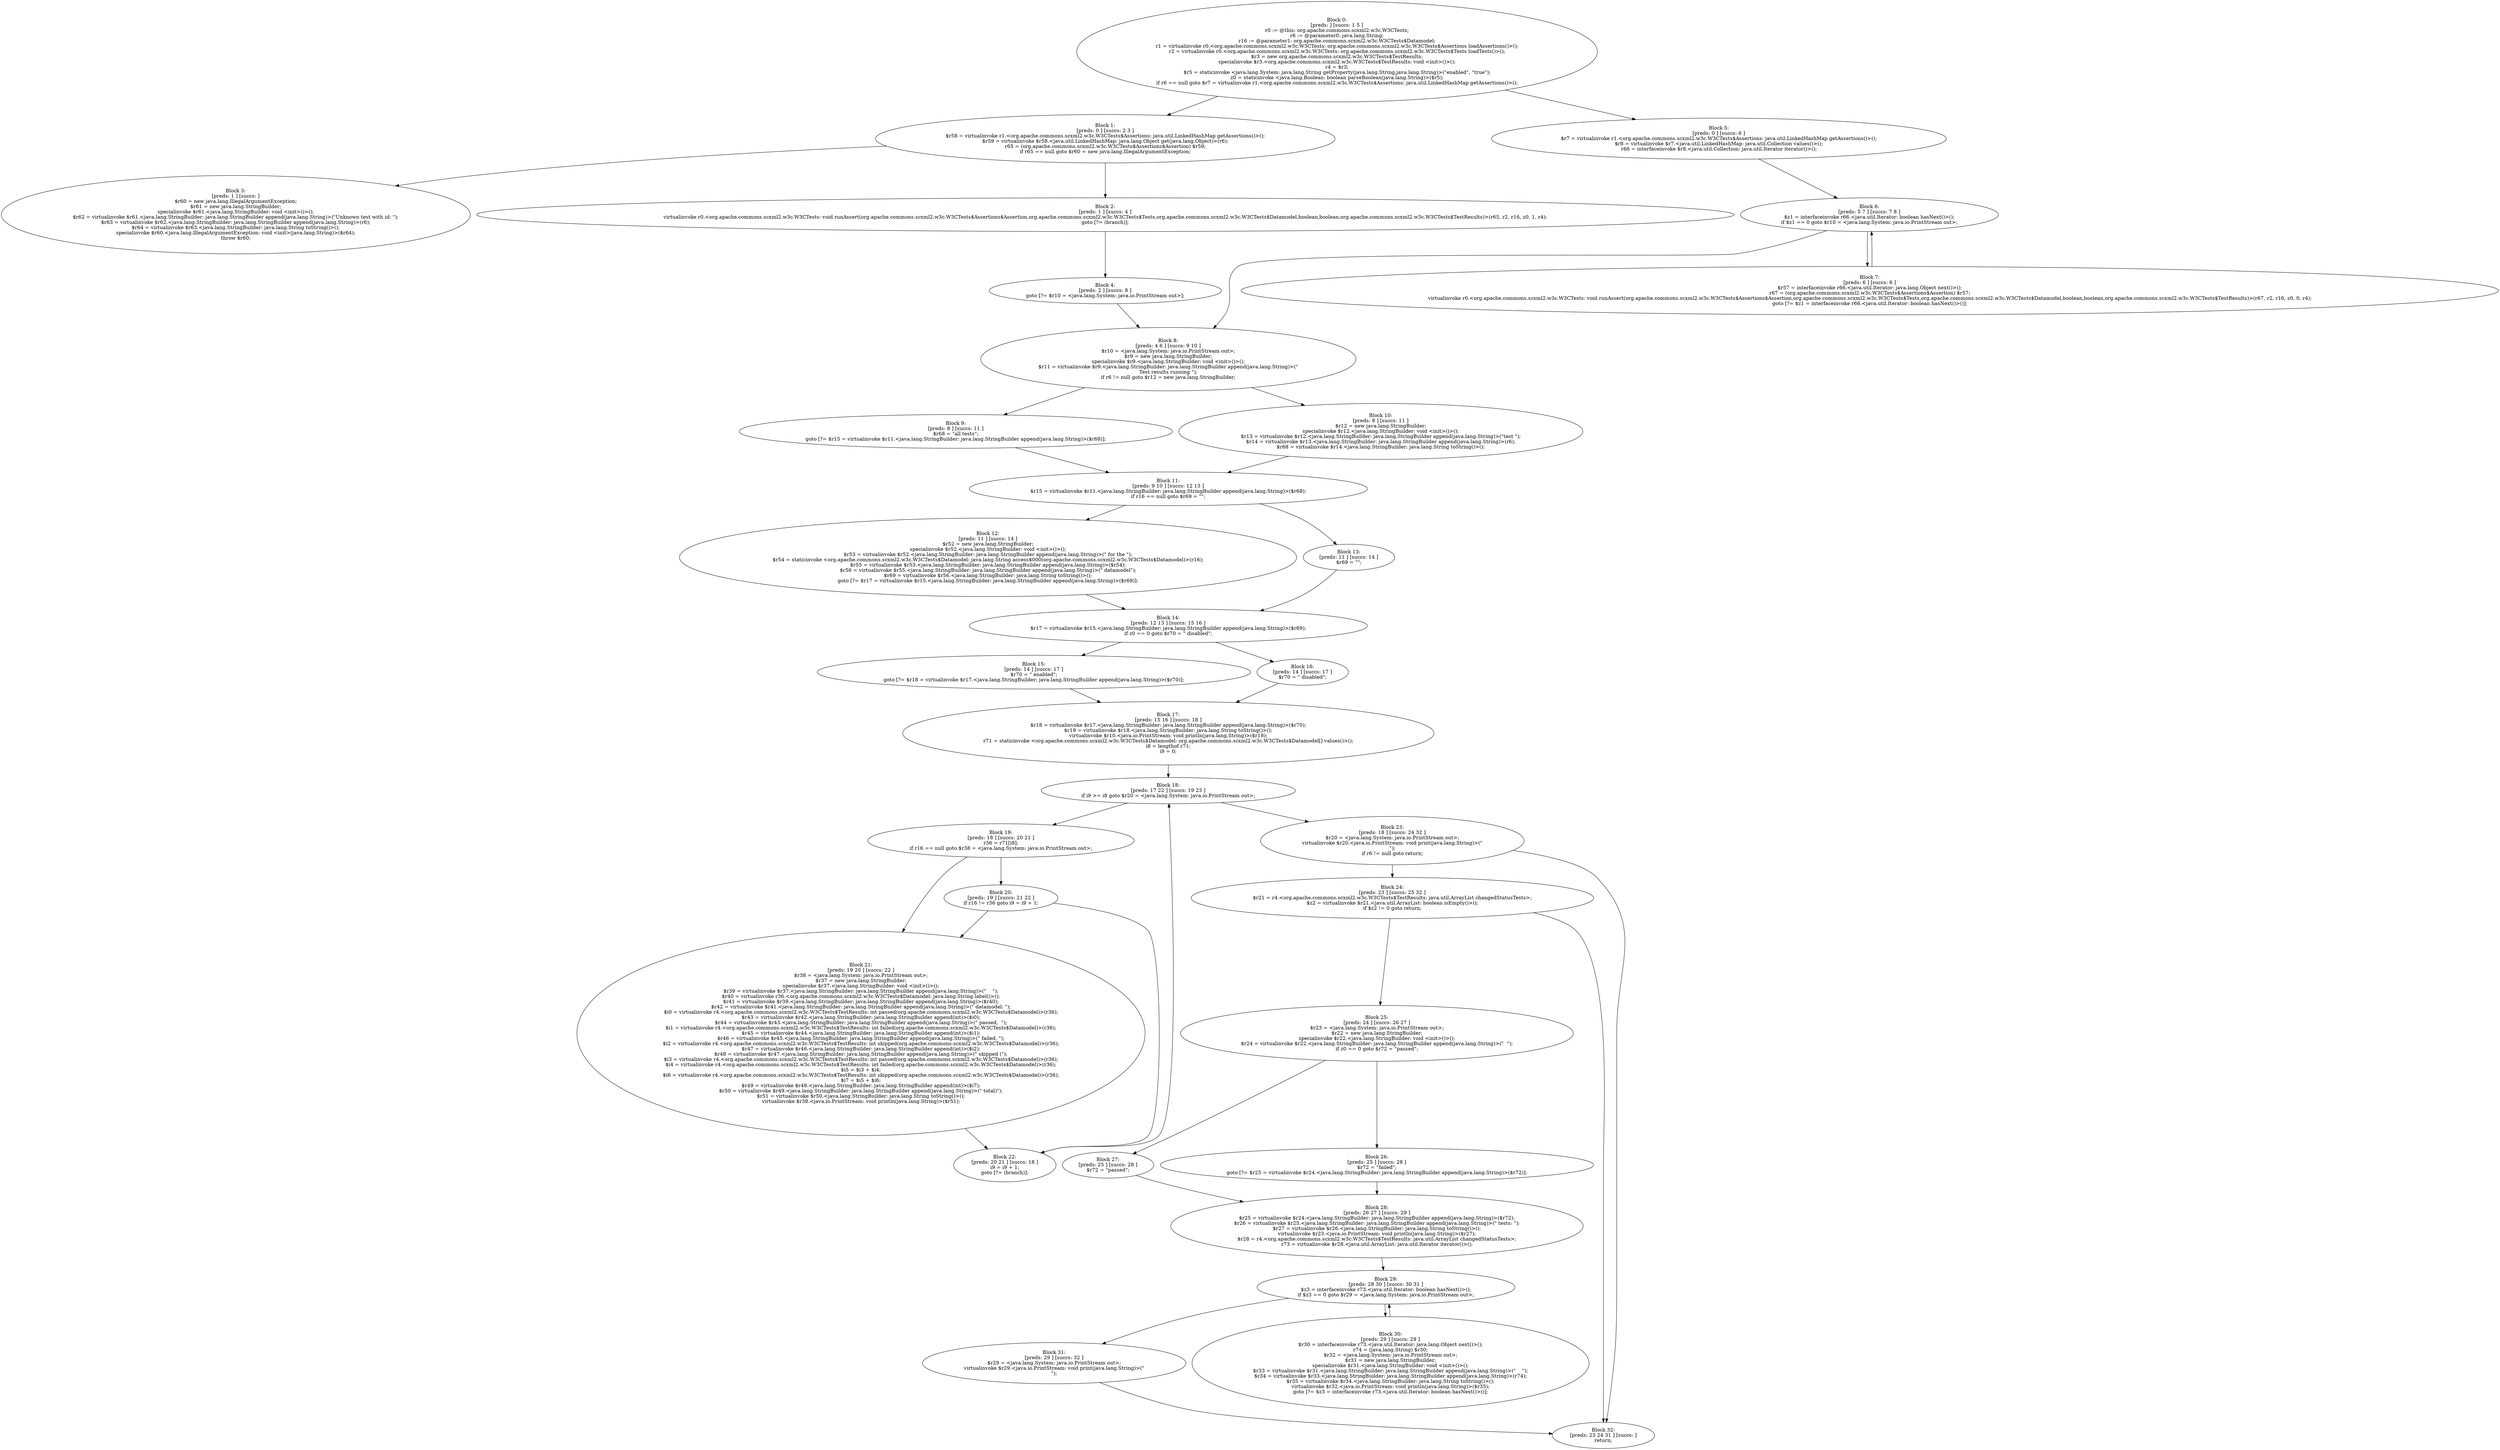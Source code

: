 digraph "unitGraph" {
    "Block 0:
[preds: ] [succs: 1 5 ]
r0 := @this: org.apache.commons.scxml2.w3c.W3CTests;
r6 := @parameter0: java.lang.String;
r16 := @parameter1: org.apache.commons.scxml2.w3c.W3CTests$Datamodel;
r1 = virtualinvoke r0.<org.apache.commons.scxml2.w3c.W3CTests: org.apache.commons.scxml2.w3c.W3CTests$Assertions loadAssertions()>();
r2 = virtualinvoke r0.<org.apache.commons.scxml2.w3c.W3CTests: org.apache.commons.scxml2.w3c.W3CTests$Tests loadTests()>();
$r3 = new org.apache.commons.scxml2.w3c.W3CTests$TestResults;
specialinvoke $r3.<org.apache.commons.scxml2.w3c.W3CTests$TestResults: void <init>()>();
r4 = $r3;
$r5 = staticinvoke <java.lang.System: java.lang.String getProperty(java.lang.String,java.lang.String)>(\"enabled\", \"true\");
z0 = staticinvoke <java.lang.Boolean: boolean parseBoolean(java.lang.String)>($r5);
if r6 == null goto $r7 = virtualinvoke r1.<org.apache.commons.scxml2.w3c.W3CTests$Assertions: java.util.LinkedHashMap getAssertions()>();
"
    "Block 1:
[preds: 0 ] [succs: 2 3 ]
$r58 = virtualinvoke r1.<org.apache.commons.scxml2.w3c.W3CTests$Assertions: java.util.LinkedHashMap getAssertions()>();
$r59 = virtualinvoke $r58.<java.util.LinkedHashMap: java.lang.Object get(java.lang.Object)>(r6);
r65 = (org.apache.commons.scxml2.w3c.W3CTests$Assertions$Assertion) $r59;
if r65 == null goto $r60 = new java.lang.IllegalArgumentException;
"
    "Block 2:
[preds: 1 ] [succs: 4 ]
virtualinvoke r0.<org.apache.commons.scxml2.w3c.W3CTests: void runAssert(org.apache.commons.scxml2.w3c.W3CTests$Assertions$Assertion,org.apache.commons.scxml2.w3c.W3CTests$Tests,org.apache.commons.scxml2.w3c.W3CTests$Datamodel,boolean,boolean,org.apache.commons.scxml2.w3c.W3CTests$TestResults)>(r65, r2, r16, z0, 1, r4);
goto [?= (branch)];
"
    "Block 3:
[preds: 1 ] [succs: ]
$r60 = new java.lang.IllegalArgumentException;
$r61 = new java.lang.StringBuilder;
specialinvoke $r61.<java.lang.StringBuilder: void <init>()>();
$r62 = virtualinvoke $r61.<java.lang.StringBuilder: java.lang.StringBuilder append(java.lang.String)>(\"Unknown test with id: \");
$r63 = virtualinvoke $r62.<java.lang.StringBuilder: java.lang.StringBuilder append(java.lang.String)>(r6);
$r64 = virtualinvoke $r63.<java.lang.StringBuilder: java.lang.String toString()>();
specialinvoke $r60.<java.lang.IllegalArgumentException: void <init>(java.lang.String)>($r64);
throw $r60;
"
    "Block 4:
[preds: 2 ] [succs: 8 ]
goto [?= $r10 = <java.lang.System: java.io.PrintStream out>];
"
    "Block 5:
[preds: 0 ] [succs: 6 ]
$r7 = virtualinvoke r1.<org.apache.commons.scxml2.w3c.W3CTests$Assertions: java.util.LinkedHashMap getAssertions()>();
$r8 = virtualinvoke $r7.<java.util.LinkedHashMap: java.util.Collection values()>();
r66 = interfaceinvoke $r8.<java.util.Collection: java.util.Iterator iterator()>();
"
    "Block 6:
[preds: 5 7 ] [succs: 7 8 ]
$z1 = interfaceinvoke r66.<java.util.Iterator: boolean hasNext()>();
if $z1 == 0 goto $r10 = <java.lang.System: java.io.PrintStream out>;
"
    "Block 7:
[preds: 6 ] [succs: 6 ]
$r57 = interfaceinvoke r66.<java.util.Iterator: java.lang.Object next()>();
r67 = (org.apache.commons.scxml2.w3c.W3CTests$Assertions$Assertion) $r57;
virtualinvoke r0.<org.apache.commons.scxml2.w3c.W3CTests: void runAssert(org.apache.commons.scxml2.w3c.W3CTests$Assertions$Assertion,org.apache.commons.scxml2.w3c.W3CTests$Tests,org.apache.commons.scxml2.w3c.W3CTests$Datamodel,boolean,boolean,org.apache.commons.scxml2.w3c.W3CTests$TestResults)>(r67, r2, r16, z0, 0, r4);
goto [?= $z1 = interfaceinvoke r66.<java.util.Iterator: boolean hasNext()>()];
"
    "Block 8:
[preds: 4 6 ] [succs: 9 10 ]
$r10 = <java.lang.System: java.io.PrintStream out>;
$r9 = new java.lang.StringBuilder;
specialinvoke $r9.<java.lang.StringBuilder: void <init>()>();
$r11 = virtualinvoke $r9.<java.lang.StringBuilder: java.lang.StringBuilder append(java.lang.String)>(\"\nTest results running \");
if r6 != null goto $r12 = new java.lang.StringBuilder;
"
    "Block 9:
[preds: 8 ] [succs: 11 ]
$r68 = \"all tests\";
goto [?= $r15 = virtualinvoke $r11.<java.lang.StringBuilder: java.lang.StringBuilder append(java.lang.String)>($r68)];
"
    "Block 10:
[preds: 8 ] [succs: 11 ]
$r12 = new java.lang.StringBuilder;
specialinvoke $r12.<java.lang.StringBuilder: void <init>()>();
$r13 = virtualinvoke $r12.<java.lang.StringBuilder: java.lang.StringBuilder append(java.lang.String)>(\"test \");
$r14 = virtualinvoke $r13.<java.lang.StringBuilder: java.lang.StringBuilder append(java.lang.String)>(r6);
$r68 = virtualinvoke $r14.<java.lang.StringBuilder: java.lang.String toString()>();
"
    "Block 11:
[preds: 9 10 ] [succs: 12 13 ]
$r15 = virtualinvoke $r11.<java.lang.StringBuilder: java.lang.StringBuilder append(java.lang.String)>($r68);
if r16 == null goto $r69 = \"\";
"
    "Block 12:
[preds: 11 ] [succs: 14 ]
$r52 = new java.lang.StringBuilder;
specialinvoke $r52.<java.lang.StringBuilder: void <init>()>();
$r53 = virtualinvoke $r52.<java.lang.StringBuilder: java.lang.StringBuilder append(java.lang.String)>(\" for the \");
$r54 = staticinvoke <org.apache.commons.scxml2.w3c.W3CTests$Datamodel: java.lang.String access$000(org.apache.commons.scxml2.w3c.W3CTests$Datamodel)>(r16);
$r55 = virtualinvoke $r53.<java.lang.StringBuilder: java.lang.StringBuilder append(java.lang.String)>($r54);
$r56 = virtualinvoke $r55.<java.lang.StringBuilder: java.lang.StringBuilder append(java.lang.String)>(\" datamodel\");
$r69 = virtualinvoke $r56.<java.lang.StringBuilder: java.lang.String toString()>();
goto [?= $r17 = virtualinvoke $r15.<java.lang.StringBuilder: java.lang.StringBuilder append(java.lang.String)>($r69)];
"
    "Block 13:
[preds: 11 ] [succs: 14 ]
$r69 = \"\";
"
    "Block 14:
[preds: 12 13 ] [succs: 15 16 ]
$r17 = virtualinvoke $r15.<java.lang.StringBuilder: java.lang.StringBuilder append(java.lang.String)>($r69);
if z0 == 0 goto $r70 = \" disabled\";
"
    "Block 15:
[preds: 14 ] [succs: 17 ]
$r70 = \" enabled\";
goto [?= $r18 = virtualinvoke $r17.<java.lang.StringBuilder: java.lang.StringBuilder append(java.lang.String)>($r70)];
"
    "Block 16:
[preds: 14 ] [succs: 17 ]
$r70 = \" disabled\";
"
    "Block 17:
[preds: 15 16 ] [succs: 18 ]
$r18 = virtualinvoke $r17.<java.lang.StringBuilder: java.lang.StringBuilder append(java.lang.String)>($r70);
$r19 = virtualinvoke $r18.<java.lang.StringBuilder: java.lang.String toString()>();
virtualinvoke $r10.<java.io.PrintStream: void println(java.lang.String)>($r19);
r71 = staticinvoke <org.apache.commons.scxml2.w3c.W3CTests$Datamodel: org.apache.commons.scxml2.w3c.W3CTests$Datamodel[] values()>();
i8 = lengthof r71;
i9 = 0;
"
    "Block 18:
[preds: 17 22 ] [succs: 19 23 ]
if i9 >= i8 goto $r20 = <java.lang.System: java.io.PrintStream out>;
"
    "Block 19:
[preds: 18 ] [succs: 20 21 ]
r36 = r71[i9];
if r16 == null goto $r38 = <java.lang.System: java.io.PrintStream out>;
"
    "Block 20:
[preds: 19 ] [succs: 21 22 ]
if r16 != r36 goto i9 = i9 + 1;
"
    "Block 21:
[preds: 19 20 ] [succs: 22 ]
$r38 = <java.lang.System: java.io.PrintStream out>;
$r37 = new java.lang.StringBuilder;
specialinvoke $r37.<java.lang.StringBuilder: void <init>()>();
$r39 = virtualinvoke $r37.<java.lang.StringBuilder: java.lang.StringBuilder append(java.lang.String)>(\"    \");
$r40 = virtualinvoke r36.<org.apache.commons.scxml2.w3c.W3CTests$Datamodel: java.lang.String label()>();
$r41 = virtualinvoke $r39.<java.lang.StringBuilder: java.lang.StringBuilder append(java.lang.String)>($r40);
$r42 = virtualinvoke $r41.<java.lang.StringBuilder: java.lang.StringBuilder append(java.lang.String)>(\" datamodel: \");
$i0 = virtualinvoke r4.<org.apache.commons.scxml2.w3c.W3CTests$TestResults: int passed(org.apache.commons.scxml2.w3c.W3CTests$Datamodel)>(r36);
$r43 = virtualinvoke $r42.<java.lang.StringBuilder: java.lang.StringBuilder append(int)>($i0);
$r44 = virtualinvoke $r43.<java.lang.StringBuilder: java.lang.StringBuilder append(java.lang.String)>(\" passed,  \");
$i1 = virtualinvoke r4.<org.apache.commons.scxml2.w3c.W3CTests$TestResults: int failed(org.apache.commons.scxml2.w3c.W3CTests$Datamodel)>(r36);
$r45 = virtualinvoke $r44.<java.lang.StringBuilder: java.lang.StringBuilder append(int)>($i1);
$r46 = virtualinvoke $r45.<java.lang.StringBuilder: java.lang.StringBuilder append(java.lang.String)>(\" failed, \");
$i2 = virtualinvoke r4.<org.apache.commons.scxml2.w3c.W3CTests$TestResults: int skipped(org.apache.commons.scxml2.w3c.W3CTests$Datamodel)>(r36);
$r47 = virtualinvoke $r46.<java.lang.StringBuilder: java.lang.StringBuilder append(int)>($i2);
$r48 = virtualinvoke $r47.<java.lang.StringBuilder: java.lang.StringBuilder append(java.lang.String)>(\" skipped (\");
$i3 = virtualinvoke r4.<org.apache.commons.scxml2.w3c.W3CTests$TestResults: int passed(org.apache.commons.scxml2.w3c.W3CTests$Datamodel)>(r36);
$i4 = virtualinvoke r4.<org.apache.commons.scxml2.w3c.W3CTests$TestResults: int failed(org.apache.commons.scxml2.w3c.W3CTests$Datamodel)>(r36);
$i5 = $i3 + $i4;
$i6 = virtualinvoke r4.<org.apache.commons.scxml2.w3c.W3CTests$TestResults: int skipped(org.apache.commons.scxml2.w3c.W3CTests$Datamodel)>(r36);
$i7 = $i5 + $i6;
$r49 = virtualinvoke $r48.<java.lang.StringBuilder: java.lang.StringBuilder append(int)>($i7);
$r50 = virtualinvoke $r49.<java.lang.StringBuilder: java.lang.StringBuilder append(java.lang.String)>(\" total)\");
$r51 = virtualinvoke $r50.<java.lang.StringBuilder: java.lang.String toString()>();
virtualinvoke $r38.<java.io.PrintStream: void println(java.lang.String)>($r51);
"
    "Block 22:
[preds: 20 21 ] [succs: 18 ]
i9 = i9 + 1;
goto [?= (branch)];
"
    "Block 23:
[preds: 18 ] [succs: 24 32 ]
$r20 = <java.lang.System: java.io.PrintStream out>;
virtualinvoke $r20.<java.io.PrintStream: void print(java.lang.String)>(\"\n\");
if r6 != null goto return;
"
    "Block 24:
[preds: 23 ] [succs: 25 32 ]
$r21 = r4.<org.apache.commons.scxml2.w3c.W3CTests$TestResults: java.util.ArrayList changedStatusTests>;
$z2 = virtualinvoke $r21.<java.util.ArrayList: boolean isEmpty()>();
if $z2 != 0 goto return;
"
    "Block 25:
[preds: 24 ] [succs: 26 27 ]
$r23 = <java.lang.System: java.io.PrintStream out>;
$r22 = new java.lang.StringBuilder;
specialinvoke $r22.<java.lang.StringBuilder: void <init>()>();
$r24 = virtualinvoke $r22.<java.lang.StringBuilder: java.lang.StringBuilder append(java.lang.String)>(\"  \");
if z0 == 0 goto $r72 = \"passed\";
"
    "Block 26:
[preds: 25 ] [succs: 28 ]
$r72 = \"failed\";
goto [?= $r25 = virtualinvoke $r24.<java.lang.StringBuilder: java.lang.StringBuilder append(java.lang.String)>($r72)];
"
    "Block 27:
[preds: 25 ] [succs: 28 ]
$r72 = \"passed\";
"
    "Block 28:
[preds: 26 27 ] [succs: 29 ]
$r25 = virtualinvoke $r24.<java.lang.StringBuilder: java.lang.StringBuilder append(java.lang.String)>($r72);
$r26 = virtualinvoke $r25.<java.lang.StringBuilder: java.lang.StringBuilder append(java.lang.String)>(\" tests: \");
$r27 = virtualinvoke $r26.<java.lang.StringBuilder: java.lang.String toString()>();
virtualinvoke $r23.<java.io.PrintStream: void println(java.lang.String)>($r27);
$r28 = r4.<org.apache.commons.scxml2.w3c.W3CTests$TestResults: java.util.ArrayList changedStatusTests>;
r73 = virtualinvoke $r28.<java.util.ArrayList: java.util.Iterator iterator()>();
"
    "Block 29:
[preds: 28 30 ] [succs: 30 31 ]
$z3 = interfaceinvoke r73.<java.util.Iterator: boolean hasNext()>();
if $z3 == 0 goto $r29 = <java.lang.System: java.io.PrintStream out>;
"
    "Block 30:
[preds: 29 ] [succs: 29 ]
$r30 = interfaceinvoke r73.<java.util.Iterator: java.lang.Object next()>();
r74 = (java.lang.String) $r30;
$r32 = <java.lang.System: java.io.PrintStream out>;
$r31 = new java.lang.StringBuilder;
specialinvoke $r31.<java.lang.StringBuilder: void <init>()>();
$r33 = virtualinvoke $r31.<java.lang.StringBuilder: java.lang.StringBuilder append(java.lang.String)>(\"    \");
$r34 = virtualinvoke $r33.<java.lang.StringBuilder: java.lang.StringBuilder append(java.lang.String)>(r74);
$r35 = virtualinvoke $r34.<java.lang.StringBuilder: java.lang.String toString()>();
virtualinvoke $r32.<java.io.PrintStream: void println(java.lang.String)>($r35);
goto [?= $z3 = interfaceinvoke r73.<java.util.Iterator: boolean hasNext()>()];
"
    "Block 31:
[preds: 29 ] [succs: 32 ]
$r29 = <java.lang.System: java.io.PrintStream out>;
virtualinvoke $r29.<java.io.PrintStream: void print(java.lang.String)>(\"\n\");
"
    "Block 32:
[preds: 23 24 31 ] [succs: ]
return;
"
    "Block 0:
[preds: ] [succs: 1 5 ]
r0 := @this: org.apache.commons.scxml2.w3c.W3CTests;
r6 := @parameter0: java.lang.String;
r16 := @parameter1: org.apache.commons.scxml2.w3c.W3CTests$Datamodel;
r1 = virtualinvoke r0.<org.apache.commons.scxml2.w3c.W3CTests: org.apache.commons.scxml2.w3c.W3CTests$Assertions loadAssertions()>();
r2 = virtualinvoke r0.<org.apache.commons.scxml2.w3c.W3CTests: org.apache.commons.scxml2.w3c.W3CTests$Tests loadTests()>();
$r3 = new org.apache.commons.scxml2.w3c.W3CTests$TestResults;
specialinvoke $r3.<org.apache.commons.scxml2.w3c.W3CTests$TestResults: void <init>()>();
r4 = $r3;
$r5 = staticinvoke <java.lang.System: java.lang.String getProperty(java.lang.String,java.lang.String)>(\"enabled\", \"true\");
z0 = staticinvoke <java.lang.Boolean: boolean parseBoolean(java.lang.String)>($r5);
if r6 == null goto $r7 = virtualinvoke r1.<org.apache.commons.scxml2.w3c.W3CTests$Assertions: java.util.LinkedHashMap getAssertions()>();
"->"Block 1:
[preds: 0 ] [succs: 2 3 ]
$r58 = virtualinvoke r1.<org.apache.commons.scxml2.w3c.W3CTests$Assertions: java.util.LinkedHashMap getAssertions()>();
$r59 = virtualinvoke $r58.<java.util.LinkedHashMap: java.lang.Object get(java.lang.Object)>(r6);
r65 = (org.apache.commons.scxml2.w3c.W3CTests$Assertions$Assertion) $r59;
if r65 == null goto $r60 = new java.lang.IllegalArgumentException;
";
    "Block 0:
[preds: ] [succs: 1 5 ]
r0 := @this: org.apache.commons.scxml2.w3c.W3CTests;
r6 := @parameter0: java.lang.String;
r16 := @parameter1: org.apache.commons.scxml2.w3c.W3CTests$Datamodel;
r1 = virtualinvoke r0.<org.apache.commons.scxml2.w3c.W3CTests: org.apache.commons.scxml2.w3c.W3CTests$Assertions loadAssertions()>();
r2 = virtualinvoke r0.<org.apache.commons.scxml2.w3c.W3CTests: org.apache.commons.scxml2.w3c.W3CTests$Tests loadTests()>();
$r3 = new org.apache.commons.scxml2.w3c.W3CTests$TestResults;
specialinvoke $r3.<org.apache.commons.scxml2.w3c.W3CTests$TestResults: void <init>()>();
r4 = $r3;
$r5 = staticinvoke <java.lang.System: java.lang.String getProperty(java.lang.String,java.lang.String)>(\"enabled\", \"true\");
z0 = staticinvoke <java.lang.Boolean: boolean parseBoolean(java.lang.String)>($r5);
if r6 == null goto $r7 = virtualinvoke r1.<org.apache.commons.scxml2.w3c.W3CTests$Assertions: java.util.LinkedHashMap getAssertions()>();
"->"Block 5:
[preds: 0 ] [succs: 6 ]
$r7 = virtualinvoke r1.<org.apache.commons.scxml2.w3c.W3CTests$Assertions: java.util.LinkedHashMap getAssertions()>();
$r8 = virtualinvoke $r7.<java.util.LinkedHashMap: java.util.Collection values()>();
r66 = interfaceinvoke $r8.<java.util.Collection: java.util.Iterator iterator()>();
";
    "Block 1:
[preds: 0 ] [succs: 2 3 ]
$r58 = virtualinvoke r1.<org.apache.commons.scxml2.w3c.W3CTests$Assertions: java.util.LinkedHashMap getAssertions()>();
$r59 = virtualinvoke $r58.<java.util.LinkedHashMap: java.lang.Object get(java.lang.Object)>(r6);
r65 = (org.apache.commons.scxml2.w3c.W3CTests$Assertions$Assertion) $r59;
if r65 == null goto $r60 = new java.lang.IllegalArgumentException;
"->"Block 2:
[preds: 1 ] [succs: 4 ]
virtualinvoke r0.<org.apache.commons.scxml2.w3c.W3CTests: void runAssert(org.apache.commons.scxml2.w3c.W3CTests$Assertions$Assertion,org.apache.commons.scxml2.w3c.W3CTests$Tests,org.apache.commons.scxml2.w3c.W3CTests$Datamodel,boolean,boolean,org.apache.commons.scxml2.w3c.W3CTests$TestResults)>(r65, r2, r16, z0, 1, r4);
goto [?= (branch)];
";
    "Block 1:
[preds: 0 ] [succs: 2 3 ]
$r58 = virtualinvoke r1.<org.apache.commons.scxml2.w3c.W3CTests$Assertions: java.util.LinkedHashMap getAssertions()>();
$r59 = virtualinvoke $r58.<java.util.LinkedHashMap: java.lang.Object get(java.lang.Object)>(r6);
r65 = (org.apache.commons.scxml2.w3c.W3CTests$Assertions$Assertion) $r59;
if r65 == null goto $r60 = new java.lang.IllegalArgumentException;
"->"Block 3:
[preds: 1 ] [succs: ]
$r60 = new java.lang.IllegalArgumentException;
$r61 = new java.lang.StringBuilder;
specialinvoke $r61.<java.lang.StringBuilder: void <init>()>();
$r62 = virtualinvoke $r61.<java.lang.StringBuilder: java.lang.StringBuilder append(java.lang.String)>(\"Unknown test with id: \");
$r63 = virtualinvoke $r62.<java.lang.StringBuilder: java.lang.StringBuilder append(java.lang.String)>(r6);
$r64 = virtualinvoke $r63.<java.lang.StringBuilder: java.lang.String toString()>();
specialinvoke $r60.<java.lang.IllegalArgumentException: void <init>(java.lang.String)>($r64);
throw $r60;
";
    "Block 2:
[preds: 1 ] [succs: 4 ]
virtualinvoke r0.<org.apache.commons.scxml2.w3c.W3CTests: void runAssert(org.apache.commons.scxml2.w3c.W3CTests$Assertions$Assertion,org.apache.commons.scxml2.w3c.W3CTests$Tests,org.apache.commons.scxml2.w3c.W3CTests$Datamodel,boolean,boolean,org.apache.commons.scxml2.w3c.W3CTests$TestResults)>(r65, r2, r16, z0, 1, r4);
goto [?= (branch)];
"->"Block 4:
[preds: 2 ] [succs: 8 ]
goto [?= $r10 = <java.lang.System: java.io.PrintStream out>];
";
    "Block 4:
[preds: 2 ] [succs: 8 ]
goto [?= $r10 = <java.lang.System: java.io.PrintStream out>];
"->"Block 8:
[preds: 4 6 ] [succs: 9 10 ]
$r10 = <java.lang.System: java.io.PrintStream out>;
$r9 = new java.lang.StringBuilder;
specialinvoke $r9.<java.lang.StringBuilder: void <init>()>();
$r11 = virtualinvoke $r9.<java.lang.StringBuilder: java.lang.StringBuilder append(java.lang.String)>(\"\nTest results running \");
if r6 != null goto $r12 = new java.lang.StringBuilder;
";
    "Block 5:
[preds: 0 ] [succs: 6 ]
$r7 = virtualinvoke r1.<org.apache.commons.scxml2.w3c.W3CTests$Assertions: java.util.LinkedHashMap getAssertions()>();
$r8 = virtualinvoke $r7.<java.util.LinkedHashMap: java.util.Collection values()>();
r66 = interfaceinvoke $r8.<java.util.Collection: java.util.Iterator iterator()>();
"->"Block 6:
[preds: 5 7 ] [succs: 7 8 ]
$z1 = interfaceinvoke r66.<java.util.Iterator: boolean hasNext()>();
if $z1 == 0 goto $r10 = <java.lang.System: java.io.PrintStream out>;
";
    "Block 6:
[preds: 5 7 ] [succs: 7 8 ]
$z1 = interfaceinvoke r66.<java.util.Iterator: boolean hasNext()>();
if $z1 == 0 goto $r10 = <java.lang.System: java.io.PrintStream out>;
"->"Block 7:
[preds: 6 ] [succs: 6 ]
$r57 = interfaceinvoke r66.<java.util.Iterator: java.lang.Object next()>();
r67 = (org.apache.commons.scxml2.w3c.W3CTests$Assertions$Assertion) $r57;
virtualinvoke r0.<org.apache.commons.scxml2.w3c.W3CTests: void runAssert(org.apache.commons.scxml2.w3c.W3CTests$Assertions$Assertion,org.apache.commons.scxml2.w3c.W3CTests$Tests,org.apache.commons.scxml2.w3c.W3CTests$Datamodel,boolean,boolean,org.apache.commons.scxml2.w3c.W3CTests$TestResults)>(r67, r2, r16, z0, 0, r4);
goto [?= $z1 = interfaceinvoke r66.<java.util.Iterator: boolean hasNext()>()];
";
    "Block 6:
[preds: 5 7 ] [succs: 7 8 ]
$z1 = interfaceinvoke r66.<java.util.Iterator: boolean hasNext()>();
if $z1 == 0 goto $r10 = <java.lang.System: java.io.PrintStream out>;
"->"Block 8:
[preds: 4 6 ] [succs: 9 10 ]
$r10 = <java.lang.System: java.io.PrintStream out>;
$r9 = new java.lang.StringBuilder;
specialinvoke $r9.<java.lang.StringBuilder: void <init>()>();
$r11 = virtualinvoke $r9.<java.lang.StringBuilder: java.lang.StringBuilder append(java.lang.String)>(\"\nTest results running \");
if r6 != null goto $r12 = new java.lang.StringBuilder;
";
    "Block 7:
[preds: 6 ] [succs: 6 ]
$r57 = interfaceinvoke r66.<java.util.Iterator: java.lang.Object next()>();
r67 = (org.apache.commons.scxml2.w3c.W3CTests$Assertions$Assertion) $r57;
virtualinvoke r0.<org.apache.commons.scxml2.w3c.W3CTests: void runAssert(org.apache.commons.scxml2.w3c.W3CTests$Assertions$Assertion,org.apache.commons.scxml2.w3c.W3CTests$Tests,org.apache.commons.scxml2.w3c.W3CTests$Datamodel,boolean,boolean,org.apache.commons.scxml2.w3c.W3CTests$TestResults)>(r67, r2, r16, z0, 0, r4);
goto [?= $z1 = interfaceinvoke r66.<java.util.Iterator: boolean hasNext()>()];
"->"Block 6:
[preds: 5 7 ] [succs: 7 8 ]
$z1 = interfaceinvoke r66.<java.util.Iterator: boolean hasNext()>();
if $z1 == 0 goto $r10 = <java.lang.System: java.io.PrintStream out>;
";
    "Block 8:
[preds: 4 6 ] [succs: 9 10 ]
$r10 = <java.lang.System: java.io.PrintStream out>;
$r9 = new java.lang.StringBuilder;
specialinvoke $r9.<java.lang.StringBuilder: void <init>()>();
$r11 = virtualinvoke $r9.<java.lang.StringBuilder: java.lang.StringBuilder append(java.lang.String)>(\"\nTest results running \");
if r6 != null goto $r12 = new java.lang.StringBuilder;
"->"Block 9:
[preds: 8 ] [succs: 11 ]
$r68 = \"all tests\";
goto [?= $r15 = virtualinvoke $r11.<java.lang.StringBuilder: java.lang.StringBuilder append(java.lang.String)>($r68)];
";
    "Block 8:
[preds: 4 6 ] [succs: 9 10 ]
$r10 = <java.lang.System: java.io.PrintStream out>;
$r9 = new java.lang.StringBuilder;
specialinvoke $r9.<java.lang.StringBuilder: void <init>()>();
$r11 = virtualinvoke $r9.<java.lang.StringBuilder: java.lang.StringBuilder append(java.lang.String)>(\"\nTest results running \");
if r6 != null goto $r12 = new java.lang.StringBuilder;
"->"Block 10:
[preds: 8 ] [succs: 11 ]
$r12 = new java.lang.StringBuilder;
specialinvoke $r12.<java.lang.StringBuilder: void <init>()>();
$r13 = virtualinvoke $r12.<java.lang.StringBuilder: java.lang.StringBuilder append(java.lang.String)>(\"test \");
$r14 = virtualinvoke $r13.<java.lang.StringBuilder: java.lang.StringBuilder append(java.lang.String)>(r6);
$r68 = virtualinvoke $r14.<java.lang.StringBuilder: java.lang.String toString()>();
";
    "Block 9:
[preds: 8 ] [succs: 11 ]
$r68 = \"all tests\";
goto [?= $r15 = virtualinvoke $r11.<java.lang.StringBuilder: java.lang.StringBuilder append(java.lang.String)>($r68)];
"->"Block 11:
[preds: 9 10 ] [succs: 12 13 ]
$r15 = virtualinvoke $r11.<java.lang.StringBuilder: java.lang.StringBuilder append(java.lang.String)>($r68);
if r16 == null goto $r69 = \"\";
";
    "Block 10:
[preds: 8 ] [succs: 11 ]
$r12 = new java.lang.StringBuilder;
specialinvoke $r12.<java.lang.StringBuilder: void <init>()>();
$r13 = virtualinvoke $r12.<java.lang.StringBuilder: java.lang.StringBuilder append(java.lang.String)>(\"test \");
$r14 = virtualinvoke $r13.<java.lang.StringBuilder: java.lang.StringBuilder append(java.lang.String)>(r6);
$r68 = virtualinvoke $r14.<java.lang.StringBuilder: java.lang.String toString()>();
"->"Block 11:
[preds: 9 10 ] [succs: 12 13 ]
$r15 = virtualinvoke $r11.<java.lang.StringBuilder: java.lang.StringBuilder append(java.lang.String)>($r68);
if r16 == null goto $r69 = \"\";
";
    "Block 11:
[preds: 9 10 ] [succs: 12 13 ]
$r15 = virtualinvoke $r11.<java.lang.StringBuilder: java.lang.StringBuilder append(java.lang.String)>($r68);
if r16 == null goto $r69 = \"\";
"->"Block 12:
[preds: 11 ] [succs: 14 ]
$r52 = new java.lang.StringBuilder;
specialinvoke $r52.<java.lang.StringBuilder: void <init>()>();
$r53 = virtualinvoke $r52.<java.lang.StringBuilder: java.lang.StringBuilder append(java.lang.String)>(\" for the \");
$r54 = staticinvoke <org.apache.commons.scxml2.w3c.W3CTests$Datamodel: java.lang.String access$000(org.apache.commons.scxml2.w3c.W3CTests$Datamodel)>(r16);
$r55 = virtualinvoke $r53.<java.lang.StringBuilder: java.lang.StringBuilder append(java.lang.String)>($r54);
$r56 = virtualinvoke $r55.<java.lang.StringBuilder: java.lang.StringBuilder append(java.lang.String)>(\" datamodel\");
$r69 = virtualinvoke $r56.<java.lang.StringBuilder: java.lang.String toString()>();
goto [?= $r17 = virtualinvoke $r15.<java.lang.StringBuilder: java.lang.StringBuilder append(java.lang.String)>($r69)];
";
    "Block 11:
[preds: 9 10 ] [succs: 12 13 ]
$r15 = virtualinvoke $r11.<java.lang.StringBuilder: java.lang.StringBuilder append(java.lang.String)>($r68);
if r16 == null goto $r69 = \"\";
"->"Block 13:
[preds: 11 ] [succs: 14 ]
$r69 = \"\";
";
    "Block 12:
[preds: 11 ] [succs: 14 ]
$r52 = new java.lang.StringBuilder;
specialinvoke $r52.<java.lang.StringBuilder: void <init>()>();
$r53 = virtualinvoke $r52.<java.lang.StringBuilder: java.lang.StringBuilder append(java.lang.String)>(\" for the \");
$r54 = staticinvoke <org.apache.commons.scxml2.w3c.W3CTests$Datamodel: java.lang.String access$000(org.apache.commons.scxml2.w3c.W3CTests$Datamodel)>(r16);
$r55 = virtualinvoke $r53.<java.lang.StringBuilder: java.lang.StringBuilder append(java.lang.String)>($r54);
$r56 = virtualinvoke $r55.<java.lang.StringBuilder: java.lang.StringBuilder append(java.lang.String)>(\" datamodel\");
$r69 = virtualinvoke $r56.<java.lang.StringBuilder: java.lang.String toString()>();
goto [?= $r17 = virtualinvoke $r15.<java.lang.StringBuilder: java.lang.StringBuilder append(java.lang.String)>($r69)];
"->"Block 14:
[preds: 12 13 ] [succs: 15 16 ]
$r17 = virtualinvoke $r15.<java.lang.StringBuilder: java.lang.StringBuilder append(java.lang.String)>($r69);
if z0 == 0 goto $r70 = \" disabled\";
";
    "Block 13:
[preds: 11 ] [succs: 14 ]
$r69 = \"\";
"->"Block 14:
[preds: 12 13 ] [succs: 15 16 ]
$r17 = virtualinvoke $r15.<java.lang.StringBuilder: java.lang.StringBuilder append(java.lang.String)>($r69);
if z0 == 0 goto $r70 = \" disabled\";
";
    "Block 14:
[preds: 12 13 ] [succs: 15 16 ]
$r17 = virtualinvoke $r15.<java.lang.StringBuilder: java.lang.StringBuilder append(java.lang.String)>($r69);
if z0 == 0 goto $r70 = \" disabled\";
"->"Block 15:
[preds: 14 ] [succs: 17 ]
$r70 = \" enabled\";
goto [?= $r18 = virtualinvoke $r17.<java.lang.StringBuilder: java.lang.StringBuilder append(java.lang.String)>($r70)];
";
    "Block 14:
[preds: 12 13 ] [succs: 15 16 ]
$r17 = virtualinvoke $r15.<java.lang.StringBuilder: java.lang.StringBuilder append(java.lang.String)>($r69);
if z0 == 0 goto $r70 = \" disabled\";
"->"Block 16:
[preds: 14 ] [succs: 17 ]
$r70 = \" disabled\";
";
    "Block 15:
[preds: 14 ] [succs: 17 ]
$r70 = \" enabled\";
goto [?= $r18 = virtualinvoke $r17.<java.lang.StringBuilder: java.lang.StringBuilder append(java.lang.String)>($r70)];
"->"Block 17:
[preds: 15 16 ] [succs: 18 ]
$r18 = virtualinvoke $r17.<java.lang.StringBuilder: java.lang.StringBuilder append(java.lang.String)>($r70);
$r19 = virtualinvoke $r18.<java.lang.StringBuilder: java.lang.String toString()>();
virtualinvoke $r10.<java.io.PrintStream: void println(java.lang.String)>($r19);
r71 = staticinvoke <org.apache.commons.scxml2.w3c.W3CTests$Datamodel: org.apache.commons.scxml2.w3c.W3CTests$Datamodel[] values()>();
i8 = lengthof r71;
i9 = 0;
";
    "Block 16:
[preds: 14 ] [succs: 17 ]
$r70 = \" disabled\";
"->"Block 17:
[preds: 15 16 ] [succs: 18 ]
$r18 = virtualinvoke $r17.<java.lang.StringBuilder: java.lang.StringBuilder append(java.lang.String)>($r70);
$r19 = virtualinvoke $r18.<java.lang.StringBuilder: java.lang.String toString()>();
virtualinvoke $r10.<java.io.PrintStream: void println(java.lang.String)>($r19);
r71 = staticinvoke <org.apache.commons.scxml2.w3c.W3CTests$Datamodel: org.apache.commons.scxml2.w3c.W3CTests$Datamodel[] values()>();
i8 = lengthof r71;
i9 = 0;
";
    "Block 17:
[preds: 15 16 ] [succs: 18 ]
$r18 = virtualinvoke $r17.<java.lang.StringBuilder: java.lang.StringBuilder append(java.lang.String)>($r70);
$r19 = virtualinvoke $r18.<java.lang.StringBuilder: java.lang.String toString()>();
virtualinvoke $r10.<java.io.PrintStream: void println(java.lang.String)>($r19);
r71 = staticinvoke <org.apache.commons.scxml2.w3c.W3CTests$Datamodel: org.apache.commons.scxml2.w3c.W3CTests$Datamodel[] values()>();
i8 = lengthof r71;
i9 = 0;
"->"Block 18:
[preds: 17 22 ] [succs: 19 23 ]
if i9 >= i8 goto $r20 = <java.lang.System: java.io.PrintStream out>;
";
    "Block 18:
[preds: 17 22 ] [succs: 19 23 ]
if i9 >= i8 goto $r20 = <java.lang.System: java.io.PrintStream out>;
"->"Block 19:
[preds: 18 ] [succs: 20 21 ]
r36 = r71[i9];
if r16 == null goto $r38 = <java.lang.System: java.io.PrintStream out>;
";
    "Block 18:
[preds: 17 22 ] [succs: 19 23 ]
if i9 >= i8 goto $r20 = <java.lang.System: java.io.PrintStream out>;
"->"Block 23:
[preds: 18 ] [succs: 24 32 ]
$r20 = <java.lang.System: java.io.PrintStream out>;
virtualinvoke $r20.<java.io.PrintStream: void print(java.lang.String)>(\"\n\");
if r6 != null goto return;
";
    "Block 19:
[preds: 18 ] [succs: 20 21 ]
r36 = r71[i9];
if r16 == null goto $r38 = <java.lang.System: java.io.PrintStream out>;
"->"Block 20:
[preds: 19 ] [succs: 21 22 ]
if r16 != r36 goto i9 = i9 + 1;
";
    "Block 19:
[preds: 18 ] [succs: 20 21 ]
r36 = r71[i9];
if r16 == null goto $r38 = <java.lang.System: java.io.PrintStream out>;
"->"Block 21:
[preds: 19 20 ] [succs: 22 ]
$r38 = <java.lang.System: java.io.PrintStream out>;
$r37 = new java.lang.StringBuilder;
specialinvoke $r37.<java.lang.StringBuilder: void <init>()>();
$r39 = virtualinvoke $r37.<java.lang.StringBuilder: java.lang.StringBuilder append(java.lang.String)>(\"    \");
$r40 = virtualinvoke r36.<org.apache.commons.scxml2.w3c.W3CTests$Datamodel: java.lang.String label()>();
$r41 = virtualinvoke $r39.<java.lang.StringBuilder: java.lang.StringBuilder append(java.lang.String)>($r40);
$r42 = virtualinvoke $r41.<java.lang.StringBuilder: java.lang.StringBuilder append(java.lang.String)>(\" datamodel: \");
$i0 = virtualinvoke r4.<org.apache.commons.scxml2.w3c.W3CTests$TestResults: int passed(org.apache.commons.scxml2.w3c.W3CTests$Datamodel)>(r36);
$r43 = virtualinvoke $r42.<java.lang.StringBuilder: java.lang.StringBuilder append(int)>($i0);
$r44 = virtualinvoke $r43.<java.lang.StringBuilder: java.lang.StringBuilder append(java.lang.String)>(\" passed,  \");
$i1 = virtualinvoke r4.<org.apache.commons.scxml2.w3c.W3CTests$TestResults: int failed(org.apache.commons.scxml2.w3c.W3CTests$Datamodel)>(r36);
$r45 = virtualinvoke $r44.<java.lang.StringBuilder: java.lang.StringBuilder append(int)>($i1);
$r46 = virtualinvoke $r45.<java.lang.StringBuilder: java.lang.StringBuilder append(java.lang.String)>(\" failed, \");
$i2 = virtualinvoke r4.<org.apache.commons.scxml2.w3c.W3CTests$TestResults: int skipped(org.apache.commons.scxml2.w3c.W3CTests$Datamodel)>(r36);
$r47 = virtualinvoke $r46.<java.lang.StringBuilder: java.lang.StringBuilder append(int)>($i2);
$r48 = virtualinvoke $r47.<java.lang.StringBuilder: java.lang.StringBuilder append(java.lang.String)>(\" skipped (\");
$i3 = virtualinvoke r4.<org.apache.commons.scxml2.w3c.W3CTests$TestResults: int passed(org.apache.commons.scxml2.w3c.W3CTests$Datamodel)>(r36);
$i4 = virtualinvoke r4.<org.apache.commons.scxml2.w3c.W3CTests$TestResults: int failed(org.apache.commons.scxml2.w3c.W3CTests$Datamodel)>(r36);
$i5 = $i3 + $i4;
$i6 = virtualinvoke r4.<org.apache.commons.scxml2.w3c.W3CTests$TestResults: int skipped(org.apache.commons.scxml2.w3c.W3CTests$Datamodel)>(r36);
$i7 = $i5 + $i6;
$r49 = virtualinvoke $r48.<java.lang.StringBuilder: java.lang.StringBuilder append(int)>($i7);
$r50 = virtualinvoke $r49.<java.lang.StringBuilder: java.lang.StringBuilder append(java.lang.String)>(\" total)\");
$r51 = virtualinvoke $r50.<java.lang.StringBuilder: java.lang.String toString()>();
virtualinvoke $r38.<java.io.PrintStream: void println(java.lang.String)>($r51);
";
    "Block 20:
[preds: 19 ] [succs: 21 22 ]
if r16 != r36 goto i9 = i9 + 1;
"->"Block 21:
[preds: 19 20 ] [succs: 22 ]
$r38 = <java.lang.System: java.io.PrintStream out>;
$r37 = new java.lang.StringBuilder;
specialinvoke $r37.<java.lang.StringBuilder: void <init>()>();
$r39 = virtualinvoke $r37.<java.lang.StringBuilder: java.lang.StringBuilder append(java.lang.String)>(\"    \");
$r40 = virtualinvoke r36.<org.apache.commons.scxml2.w3c.W3CTests$Datamodel: java.lang.String label()>();
$r41 = virtualinvoke $r39.<java.lang.StringBuilder: java.lang.StringBuilder append(java.lang.String)>($r40);
$r42 = virtualinvoke $r41.<java.lang.StringBuilder: java.lang.StringBuilder append(java.lang.String)>(\" datamodel: \");
$i0 = virtualinvoke r4.<org.apache.commons.scxml2.w3c.W3CTests$TestResults: int passed(org.apache.commons.scxml2.w3c.W3CTests$Datamodel)>(r36);
$r43 = virtualinvoke $r42.<java.lang.StringBuilder: java.lang.StringBuilder append(int)>($i0);
$r44 = virtualinvoke $r43.<java.lang.StringBuilder: java.lang.StringBuilder append(java.lang.String)>(\" passed,  \");
$i1 = virtualinvoke r4.<org.apache.commons.scxml2.w3c.W3CTests$TestResults: int failed(org.apache.commons.scxml2.w3c.W3CTests$Datamodel)>(r36);
$r45 = virtualinvoke $r44.<java.lang.StringBuilder: java.lang.StringBuilder append(int)>($i1);
$r46 = virtualinvoke $r45.<java.lang.StringBuilder: java.lang.StringBuilder append(java.lang.String)>(\" failed, \");
$i2 = virtualinvoke r4.<org.apache.commons.scxml2.w3c.W3CTests$TestResults: int skipped(org.apache.commons.scxml2.w3c.W3CTests$Datamodel)>(r36);
$r47 = virtualinvoke $r46.<java.lang.StringBuilder: java.lang.StringBuilder append(int)>($i2);
$r48 = virtualinvoke $r47.<java.lang.StringBuilder: java.lang.StringBuilder append(java.lang.String)>(\" skipped (\");
$i3 = virtualinvoke r4.<org.apache.commons.scxml2.w3c.W3CTests$TestResults: int passed(org.apache.commons.scxml2.w3c.W3CTests$Datamodel)>(r36);
$i4 = virtualinvoke r4.<org.apache.commons.scxml2.w3c.W3CTests$TestResults: int failed(org.apache.commons.scxml2.w3c.W3CTests$Datamodel)>(r36);
$i5 = $i3 + $i4;
$i6 = virtualinvoke r4.<org.apache.commons.scxml2.w3c.W3CTests$TestResults: int skipped(org.apache.commons.scxml2.w3c.W3CTests$Datamodel)>(r36);
$i7 = $i5 + $i6;
$r49 = virtualinvoke $r48.<java.lang.StringBuilder: java.lang.StringBuilder append(int)>($i7);
$r50 = virtualinvoke $r49.<java.lang.StringBuilder: java.lang.StringBuilder append(java.lang.String)>(\" total)\");
$r51 = virtualinvoke $r50.<java.lang.StringBuilder: java.lang.String toString()>();
virtualinvoke $r38.<java.io.PrintStream: void println(java.lang.String)>($r51);
";
    "Block 20:
[preds: 19 ] [succs: 21 22 ]
if r16 != r36 goto i9 = i9 + 1;
"->"Block 22:
[preds: 20 21 ] [succs: 18 ]
i9 = i9 + 1;
goto [?= (branch)];
";
    "Block 21:
[preds: 19 20 ] [succs: 22 ]
$r38 = <java.lang.System: java.io.PrintStream out>;
$r37 = new java.lang.StringBuilder;
specialinvoke $r37.<java.lang.StringBuilder: void <init>()>();
$r39 = virtualinvoke $r37.<java.lang.StringBuilder: java.lang.StringBuilder append(java.lang.String)>(\"    \");
$r40 = virtualinvoke r36.<org.apache.commons.scxml2.w3c.W3CTests$Datamodel: java.lang.String label()>();
$r41 = virtualinvoke $r39.<java.lang.StringBuilder: java.lang.StringBuilder append(java.lang.String)>($r40);
$r42 = virtualinvoke $r41.<java.lang.StringBuilder: java.lang.StringBuilder append(java.lang.String)>(\" datamodel: \");
$i0 = virtualinvoke r4.<org.apache.commons.scxml2.w3c.W3CTests$TestResults: int passed(org.apache.commons.scxml2.w3c.W3CTests$Datamodel)>(r36);
$r43 = virtualinvoke $r42.<java.lang.StringBuilder: java.lang.StringBuilder append(int)>($i0);
$r44 = virtualinvoke $r43.<java.lang.StringBuilder: java.lang.StringBuilder append(java.lang.String)>(\" passed,  \");
$i1 = virtualinvoke r4.<org.apache.commons.scxml2.w3c.W3CTests$TestResults: int failed(org.apache.commons.scxml2.w3c.W3CTests$Datamodel)>(r36);
$r45 = virtualinvoke $r44.<java.lang.StringBuilder: java.lang.StringBuilder append(int)>($i1);
$r46 = virtualinvoke $r45.<java.lang.StringBuilder: java.lang.StringBuilder append(java.lang.String)>(\" failed, \");
$i2 = virtualinvoke r4.<org.apache.commons.scxml2.w3c.W3CTests$TestResults: int skipped(org.apache.commons.scxml2.w3c.W3CTests$Datamodel)>(r36);
$r47 = virtualinvoke $r46.<java.lang.StringBuilder: java.lang.StringBuilder append(int)>($i2);
$r48 = virtualinvoke $r47.<java.lang.StringBuilder: java.lang.StringBuilder append(java.lang.String)>(\" skipped (\");
$i3 = virtualinvoke r4.<org.apache.commons.scxml2.w3c.W3CTests$TestResults: int passed(org.apache.commons.scxml2.w3c.W3CTests$Datamodel)>(r36);
$i4 = virtualinvoke r4.<org.apache.commons.scxml2.w3c.W3CTests$TestResults: int failed(org.apache.commons.scxml2.w3c.W3CTests$Datamodel)>(r36);
$i5 = $i3 + $i4;
$i6 = virtualinvoke r4.<org.apache.commons.scxml2.w3c.W3CTests$TestResults: int skipped(org.apache.commons.scxml2.w3c.W3CTests$Datamodel)>(r36);
$i7 = $i5 + $i6;
$r49 = virtualinvoke $r48.<java.lang.StringBuilder: java.lang.StringBuilder append(int)>($i7);
$r50 = virtualinvoke $r49.<java.lang.StringBuilder: java.lang.StringBuilder append(java.lang.String)>(\" total)\");
$r51 = virtualinvoke $r50.<java.lang.StringBuilder: java.lang.String toString()>();
virtualinvoke $r38.<java.io.PrintStream: void println(java.lang.String)>($r51);
"->"Block 22:
[preds: 20 21 ] [succs: 18 ]
i9 = i9 + 1;
goto [?= (branch)];
";
    "Block 22:
[preds: 20 21 ] [succs: 18 ]
i9 = i9 + 1;
goto [?= (branch)];
"->"Block 18:
[preds: 17 22 ] [succs: 19 23 ]
if i9 >= i8 goto $r20 = <java.lang.System: java.io.PrintStream out>;
";
    "Block 23:
[preds: 18 ] [succs: 24 32 ]
$r20 = <java.lang.System: java.io.PrintStream out>;
virtualinvoke $r20.<java.io.PrintStream: void print(java.lang.String)>(\"\n\");
if r6 != null goto return;
"->"Block 24:
[preds: 23 ] [succs: 25 32 ]
$r21 = r4.<org.apache.commons.scxml2.w3c.W3CTests$TestResults: java.util.ArrayList changedStatusTests>;
$z2 = virtualinvoke $r21.<java.util.ArrayList: boolean isEmpty()>();
if $z2 != 0 goto return;
";
    "Block 23:
[preds: 18 ] [succs: 24 32 ]
$r20 = <java.lang.System: java.io.PrintStream out>;
virtualinvoke $r20.<java.io.PrintStream: void print(java.lang.String)>(\"\n\");
if r6 != null goto return;
"->"Block 32:
[preds: 23 24 31 ] [succs: ]
return;
";
    "Block 24:
[preds: 23 ] [succs: 25 32 ]
$r21 = r4.<org.apache.commons.scxml2.w3c.W3CTests$TestResults: java.util.ArrayList changedStatusTests>;
$z2 = virtualinvoke $r21.<java.util.ArrayList: boolean isEmpty()>();
if $z2 != 0 goto return;
"->"Block 25:
[preds: 24 ] [succs: 26 27 ]
$r23 = <java.lang.System: java.io.PrintStream out>;
$r22 = new java.lang.StringBuilder;
specialinvoke $r22.<java.lang.StringBuilder: void <init>()>();
$r24 = virtualinvoke $r22.<java.lang.StringBuilder: java.lang.StringBuilder append(java.lang.String)>(\"  \");
if z0 == 0 goto $r72 = \"passed\";
";
    "Block 24:
[preds: 23 ] [succs: 25 32 ]
$r21 = r4.<org.apache.commons.scxml2.w3c.W3CTests$TestResults: java.util.ArrayList changedStatusTests>;
$z2 = virtualinvoke $r21.<java.util.ArrayList: boolean isEmpty()>();
if $z2 != 0 goto return;
"->"Block 32:
[preds: 23 24 31 ] [succs: ]
return;
";
    "Block 25:
[preds: 24 ] [succs: 26 27 ]
$r23 = <java.lang.System: java.io.PrintStream out>;
$r22 = new java.lang.StringBuilder;
specialinvoke $r22.<java.lang.StringBuilder: void <init>()>();
$r24 = virtualinvoke $r22.<java.lang.StringBuilder: java.lang.StringBuilder append(java.lang.String)>(\"  \");
if z0 == 0 goto $r72 = \"passed\";
"->"Block 26:
[preds: 25 ] [succs: 28 ]
$r72 = \"failed\";
goto [?= $r25 = virtualinvoke $r24.<java.lang.StringBuilder: java.lang.StringBuilder append(java.lang.String)>($r72)];
";
    "Block 25:
[preds: 24 ] [succs: 26 27 ]
$r23 = <java.lang.System: java.io.PrintStream out>;
$r22 = new java.lang.StringBuilder;
specialinvoke $r22.<java.lang.StringBuilder: void <init>()>();
$r24 = virtualinvoke $r22.<java.lang.StringBuilder: java.lang.StringBuilder append(java.lang.String)>(\"  \");
if z0 == 0 goto $r72 = \"passed\";
"->"Block 27:
[preds: 25 ] [succs: 28 ]
$r72 = \"passed\";
";
    "Block 26:
[preds: 25 ] [succs: 28 ]
$r72 = \"failed\";
goto [?= $r25 = virtualinvoke $r24.<java.lang.StringBuilder: java.lang.StringBuilder append(java.lang.String)>($r72)];
"->"Block 28:
[preds: 26 27 ] [succs: 29 ]
$r25 = virtualinvoke $r24.<java.lang.StringBuilder: java.lang.StringBuilder append(java.lang.String)>($r72);
$r26 = virtualinvoke $r25.<java.lang.StringBuilder: java.lang.StringBuilder append(java.lang.String)>(\" tests: \");
$r27 = virtualinvoke $r26.<java.lang.StringBuilder: java.lang.String toString()>();
virtualinvoke $r23.<java.io.PrintStream: void println(java.lang.String)>($r27);
$r28 = r4.<org.apache.commons.scxml2.w3c.W3CTests$TestResults: java.util.ArrayList changedStatusTests>;
r73 = virtualinvoke $r28.<java.util.ArrayList: java.util.Iterator iterator()>();
";
    "Block 27:
[preds: 25 ] [succs: 28 ]
$r72 = \"passed\";
"->"Block 28:
[preds: 26 27 ] [succs: 29 ]
$r25 = virtualinvoke $r24.<java.lang.StringBuilder: java.lang.StringBuilder append(java.lang.String)>($r72);
$r26 = virtualinvoke $r25.<java.lang.StringBuilder: java.lang.StringBuilder append(java.lang.String)>(\" tests: \");
$r27 = virtualinvoke $r26.<java.lang.StringBuilder: java.lang.String toString()>();
virtualinvoke $r23.<java.io.PrintStream: void println(java.lang.String)>($r27);
$r28 = r4.<org.apache.commons.scxml2.w3c.W3CTests$TestResults: java.util.ArrayList changedStatusTests>;
r73 = virtualinvoke $r28.<java.util.ArrayList: java.util.Iterator iterator()>();
";
    "Block 28:
[preds: 26 27 ] [succs: 29 ]
$r25 = virtualinvoke $r24.<java.lang.StringBuilder: java.lang.StringBuilder append(java.lang.String)>($r72);
$r26 = virtualinvoke $r25.<java.lang.StringBuilder: java.lang.StringBuilder append(java.lang.String)>(\" tests: \");
$r27 = virtualinvoke $r26.<java.lang.StringBuilder: java.lang.String toString()>();
virtualinvoke $r23.<java.io.PrintStream: void println(java.lang.String)>($r27);
$r28 = r4.<org.apache.commons.scxml2.w3c.W3CTests$TestResults: java.util.ArrayList changedStatusTests>;
r73 = virtualinvoke $r28.<java.util.ArrayList: java.util.Iterator iterator()>();
"->"Block 29:
[preds: 28 30 ] [succs: 30 31 ]
$z3 = interfaceinvoke r73.<java.util.Iterator: boolean hasNext()>();
if $z3 == 0 goto $r29 = <java.lang.System: java.io.PrintStream out>;
";
    "Block 29:
[preds: 28 30 ] [succs: 30 31 ]
$z3 = interfaceinvoke r73.<java.util.Iterator: boolean hasNext()>();
if $z3 == 0 goto $r29 = <java.lang.System: java.io.PrintStream out>;
"->"Block 30:
[preds: 29 ] [succs: 29 ]
$r30 = interfaceinvoke r73.<java.util.Iterator: java.lang.Object next()>();
r74 = (java.lang.String) $r30;
$r32 = <java.lang.System: java.io.PrintStream out>;
$r31 = new java.lang.StringBuilder;
specialinvoke $r31.<java.lang.StringBuilder: void <init>()>();
$r33 = virtualinvoke $r31.<java.lang.StringBuilder: java.lang.StringBuilder append(java.lang.String)>(\"    \");
$r34 = virtualinvoke $r33.<java.lang.StringBuilder: java.lang.StringBuilder append(java.lang.String)>(r74);
$r35 = virtualinvoke $r34.<java.lang.StringBuilder: java.lang.String toString()>();
virtualinvoke $r32.<java.io.PrintStream: void println(java.lang.String)>($r35);
goto [?= $z3 = interfaceinvoke r73.<java.util.Iterator: boolean hasNext()>()];
";
    "Block 29:
[preds: 28 30 ] [succs: 30 31 ]
$z3 = interfaceinvoke r73.<java.util.Iterator: boolean hasNext()>();
if $z3 == 0 goto $r29 = <java.lang.System: java.io.PrintStream out>;
"->"Block 31:
[preds: 29 ] [succs: 32 ]
$r29 = <java.lang.System: java.io.PrintStream out>;
virtualinvoke $r29.<java.io.PrintStream: void print(java.lang.String)>(\"\n\");
";
    "Block 30:
[preds: 29 ] [succs: 29 ]
$r30 = interfaceinvoke r73.<java.util.Iterator: java.lang.Object next()>();
r74 = (java.lang.String) $r30;
$r32 = <java.lang.System: java.io.PrintStream out>;
$r31 = new java.lang.StringBuilder;
specialinvoke $r31.<java.lang.StringBuilder: void <init>()>();
$r33 = virtualinvoke $r31.<java.lang.StringBuilder: java.lang.StringBuilder append(java.lang.String)>(\"    \");
$r34 = virtualinvoke $r33.<java.lang.StringBuilder: java.lang.StringBuilder append(java.lang.String)>(r74);
$r35 = virtualinvoke $r34.<java.lang.StringBuilder: java.lang.String toString()>();
virtualinvoke $r32.<java.io.PrintStream: void println(java.lang.String)>($r35);
goto [?= $z3 = interfaceinvoke r73.<java.util.Iterator: boolean hasNext()>()];
"->"Block 29:
[preds: 28 30 ] [succs: 30 31 ]
$z3 = interfaceinvoke r73.<java.util.Iterator: boolean hasNext()>();
if $z3 == 0 goto $r29 = <java.lang.System: java.io.PrintStream out>;
";
    "Block 31:
[preds: 29 ] [succs: 32 ]
$r29 = <java.lang.System: java.io.PrintStream out>;
virtualinvoke $r29.<java.io.PrintStream: void print(java.lang.String)>(\"\n\");
"->"Block 32:
[preds: 23 24 31 ] [succs: ]
return;
";
}
